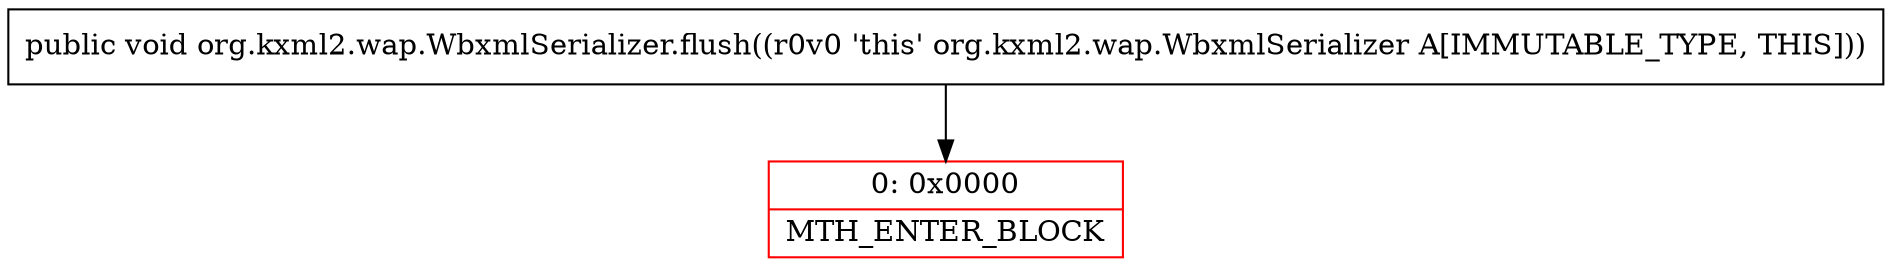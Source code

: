 digraph "CFG fororg.kxml2.wap.WbxmlSerializer.flush()V" {
subgraph cluster_Region_645815114 {
label = "R(0)";
node [shape=record,color=blue];
}
Node_0 [shape=record,color=red,label="{0\:\ 0x0000|MTH_ENTER_BLOCK\l}"];
MethodNode[shape=record,label="{public void org.kxml2.wap.WbxmlSerializer.flush((r0v0 'this' org.kxml2.wap.WbxmlSerializer A[IMMUTABLE_TYPE, THIS])) }"];
MethodNode -> Node_0;
}

